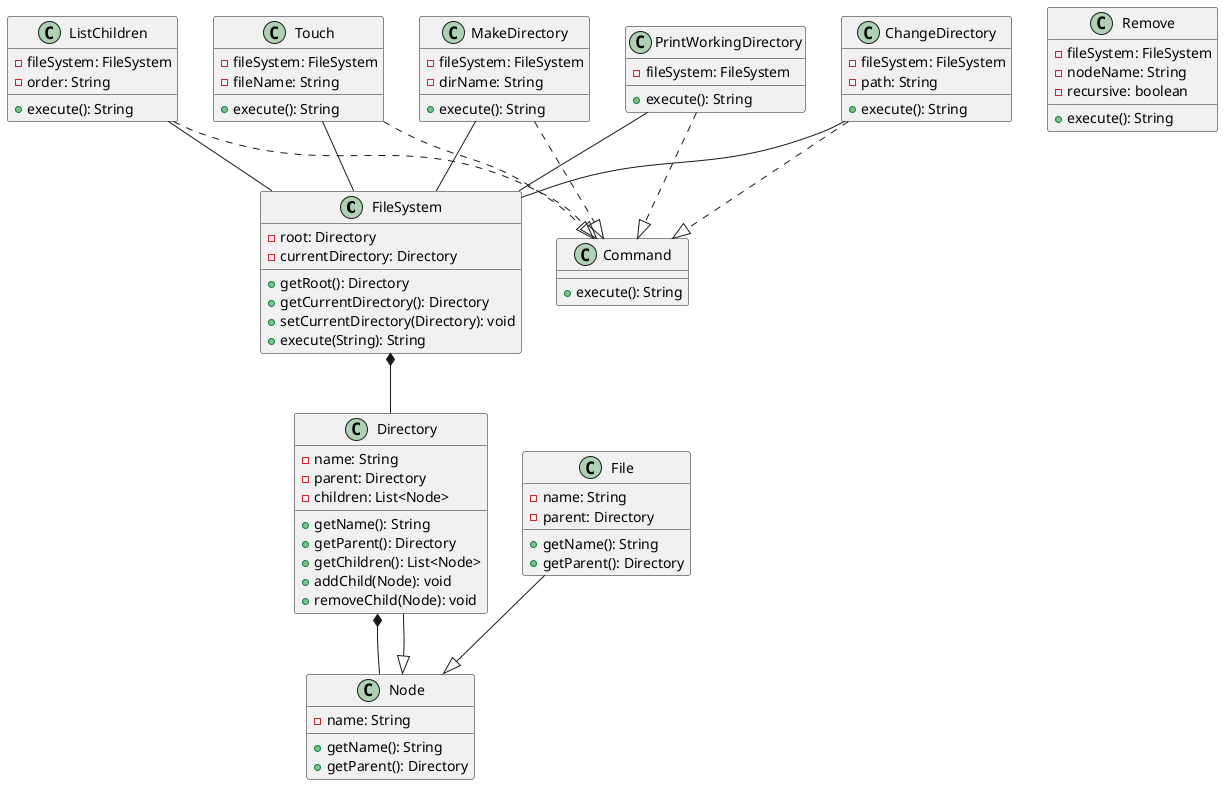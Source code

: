 @startuml

class FileSystem {
  -root: Directory
  -currentDirectory: Directory
  +getRoot(): Directory
  +getCurrentDirectory(): Directory
  +setCurrentDirectory(Directory): void
  +execute(String): String
}

class Directory {
  -name: String
  -parent: Directory
  -children: List<Node>
  +getName(): String
  +getParent(): Directory
  +getChildren(): List<Node>
  +addChild(Node): void
  +removeChild(Node): void
}

class Node {
  -name: String
  +getName(): String
  +getParent(): Directory
}

class Command {
  +execute(): String
}

class ChangeDirectory {
  -fileSystem: FileSystem
  -path: String
  +execute(): String
}

class ListChildren {
  -fileSystem: FileSystem
  -order: String
  +execute(): String
}

class Touch {
  -fileSystem: FileSystem
  -fileName: String
  +execute(): String
}

class File {
  -name: String
  -parent: Directory
  +getName(): String
  +getParent(): Directory
}

class MakeDirectory {
  -fileSystem: FileSystem
  -dirName: String
  +execute(): String
}

class PrintWorkingDirectory {
  -fileSystem: FileSystem
  +execute(): String
}

class Remove {
  -fileSystem: FileSystem
  -nodeName: String
  -recursive: boolean
  +execute(): String
}

FileSystem *-- Directory
Directory *-- Node
ChangeDirectory -- FileSystem
ListChildren -- FileSystem
Touch -- FileSystem
MakeDirectory -- FileSystem
PrintWorkingDirectory -- FileSystem
Remove -- FileSystem
ChangeDirectory ..|> Command
ListChildren ..|> Command
Touch ..|> Command
MakeDirectory ..|> Command
PrintWorkingDirectory ..|> Command
Remove ..|> Command
Directory --|> Node
File --|> Node

@enduml